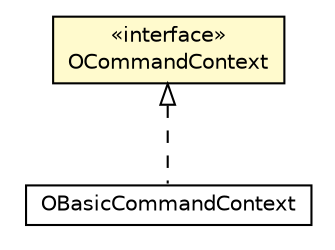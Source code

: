 #!/usr/local/bin/dot
#
# Class diagram 
# Generated by UMLGraph version R5_6-24-gf6e263 (http://www.umlgraph.org/)
#

digraph G {
	edge [fontname="Helvetica",fontsize=10,labelfontname="Helvetica",labelfontsize=10];
	node [fontname="Helvetica",fontsize=10,shape=plaintext];
	nodesep=0.25;
	ranksep=0.5;
	// com.orientechnologies.orient.core.command.OBasicCommandContext
	c969851 [label=<<table title="com.orientechnologies.orient.core.command.OBasicCommandContext" border="0" cellborder="1" cellspacing="0" cellpadding="2" port="p" href="./OBasicCommandContext.html">
		<tr><td><table border="0" cellspacing="0" cellpadding="1">
<tr><td align="center" balign="center"> OBasicCommandContext </td></tr>
		</table></td></tr>
		</table>>, URL="./OBasicCommandContext.html", fontname="Helvetica", fontcolor="black", fontsize=10.0];
	// com.orientechnologies.orient.core.command.OCommandContext
	c969853 [label=<<table title="com.orientechnologies.orient.core.command.OCommandContext" border="0" cellborder="1" cellspacing="0" cellpadding="2" port="p" bgcolor="lemonChiffon" href="./OCommandContext.html">
		<tr><td><table border="0" cellspacing="0" cellpadding="1">
<tr><td align="center" balign="center"> &#171;interface&#187; </td></tr>
<tr><td align="center" balign="center"> OCommandContext </td></tr>
		</table></td></tr>
		</table>>, URL="./OCommandContext.html", fontname="Helvetica", fontcolor="black", fontsize=10.0];
	//com.orientechnologies.orient.core.command.OBasicCommandContext implements com.orientechnologies.orient.core.command.OCommandContext
	c969853:p -> c969851:p [dir=back,arrowtail=empty,style=dashed];
}

